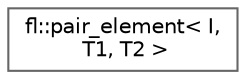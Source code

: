 digraph "Graphical Class Hierarchy"
{
 // INTERACTIVE_SVG=YES
 // LATEX_PDF_SIZE
  bgcolor="transparent";
  edge [fontname=Helvetica,fontsize=10,labelfontname=Helvetica,labelfontsize=10];
  node [fontname=Helvetica,fontsize=10,shape=box,height=0.2,width=0.4];
  rankdir="LR";
  Node0 [id="Node000000",label="fl::pair_element\< I,\l T1, T2 \>",height=0.2,width=0.4,color="grey40", fillcolor="white", style="filled",URL="$d4/d36/namespacefl.html#db/d06/structfl_1_1pair__element",tooltip=" "];
}
